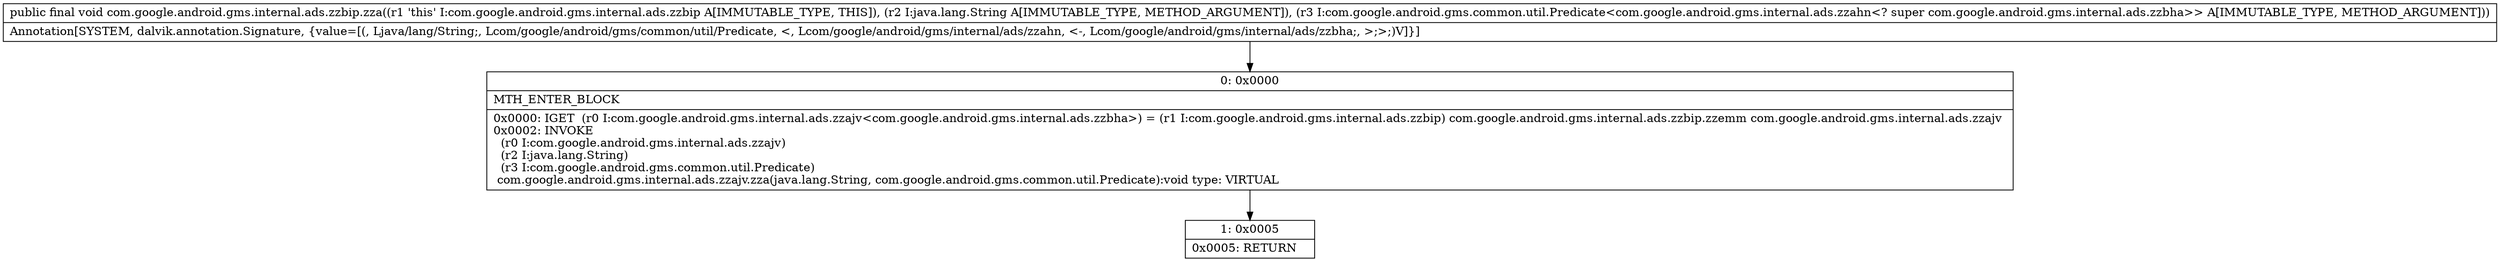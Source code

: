 digraph "CFG forcom.google.android.gms.internal.ads.zzbip.zza(Ljava\/lang\/String;Lcom\/google\/android\/gms\/common\/util\/Predicate;)V" {
Node_0 [shape=record,label="{0\:\ 0x0000|MTH_ENTER_BLOCK\l|0x0000: IGET  (r0 I:com.google.android.gms.internal.ads.zzajv\<com.google.android.gms.internal.ads.zzbha\>) = (r1 I:com.google.android.gms.internal.ads.zzbip) com.google.android.gms.internal.ads.zzbip.zzemm com.google.android.gms.internal.ads.zzajv \l0x0002: INVOKE  \l  (r0 I:com.google.android.gms.internal.ads.zzajv)\l  (r2 I:java.lang.String)\l  (r3 I:com.google.android.gms.common.util.Predicate)\l com.google.android.gms.internal.ads.zzajv.zza(java.lang.String, com.google.android.gms.common.util.Predicate):void type: VIRTUAL \l}"];
Node_1 [shape=record,label="{1\:\ 0x0005|0x0005: RETURN   \l}"];
MethodNode[shape=record,label="{public final void com.google.android.gms.internal.ads.zzbip.zza((r1 'this' I:com.google.android.gms.internal.ads.zzbip A[IMMUTABLE_TYPE, THIS]), (r2 I:java.lang.String A[IMMUTABLE_TYPE, METHOD_ARGUMENT]), (r3 I:com.google.android.gms.common.util.Predicate\<com.google.android.gms.internal.ads.zzahn\<? super com.google.android.gms.internal.ads.zzbha\>\> A[IMMUTABLE_TYPE, METHOD_ARGUMENT]))  | Annotation[SYSTEM, dalvik.annotation.Signature, \{value=[(, Ljava\/lang\/String;, Lcom\/google\/android\/gms\/common\/util\/Predicate, \<, Lcom\/google\/android\/gms\/internal\/ads\/zzahn, \<\-, Lcom\/google\/android\/gms\/internal\/ads\/zzbha;, \>;\>;)V]\}]\l}"];
MethodNode -> Node_0;
Node_0 -> Node_1;
}

